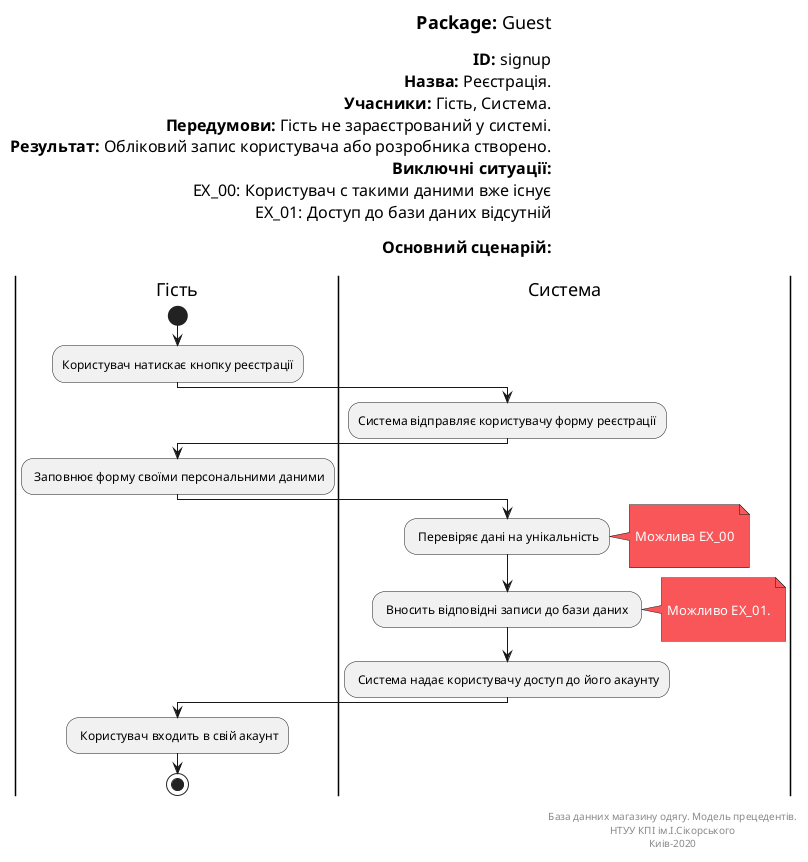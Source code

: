@startuml
skinparam	shadowing false
skinparam Note {
	BackgroundColor #f85658
	FontColor #ffffff
}

left header
<font color=000 size=18><b>Package:</b> Guest

<font color=000 size=16><b>ID:</b> signup
<font color=000 size=16><b>Назва:</b> Реєстрація.
<font color=000 size=16><b>Учасники:</b> Гість, Система.
<font color=000 size=16><b>Передумови:</b> Гість не зараєстрований у системі.
<font color=000 size=16><b>Результат:</b> Обліковий запис користувача або розробника створено.
<font color=000 size=16><b>Виключні ситуації:</b>
<font color=000 size=16> EX_00: Користувач с такими даними вже існує
<font color=000 size=16> EX_01: Доступ до бази даних відсутній

<font color=000 size=16><b>Основний сценарій:</b>

end header

|Гість|
start
:Користувач натискає кнопку реєстрації;

|Система|
:Система відправляє користувачу форму реєстрації;


|Гість|
: Заповнює форму своїми персональними даними;


|Система|

: Перевіряє дані на унікальність;

note right

	Можлива EX_00

end note

: Вносить відповідні записи до бази даних ;
note right

Можливо EX_01.

end note

: Система надає користувачу доступ до його акаунту;

|Гість|
: Користувач входить в свій акаунт;

stop;

right footer

База данних магазину одягу. Модель прецедентів.
НТУУ КПІ ім.І.Сікорського
Киів-2020
end footer
@enduml